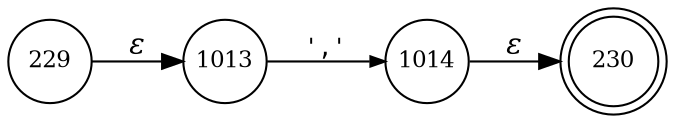digraph ATN {
rankdir=LR;
s230[fontsize=11, label="230", shape=doublecircle, fixedsize=true, width=.6];
s229[fontsize=11,label="229", shape=circle, fixedsize=true, width=.55, peripheries=1];
s1013[fontsize=11,label="1013", shape=circle, fixedsize=true, width=.55, peripheries=1];
s1014[fontsize=11,label="1014", shape=circle, fixedsize=true, width=.55, peripheries=1];
s229 -> s1013 [fontname="Times-Italic", label="&epsilon;"];
s1013 -> s1014 [fontsize=11, fontname="Courier", arrowsize=.7, label = "','", arrowhead = normal];
s1014 -> s230 [fontname="Times-Italic", label="&epsilon;"];
}
